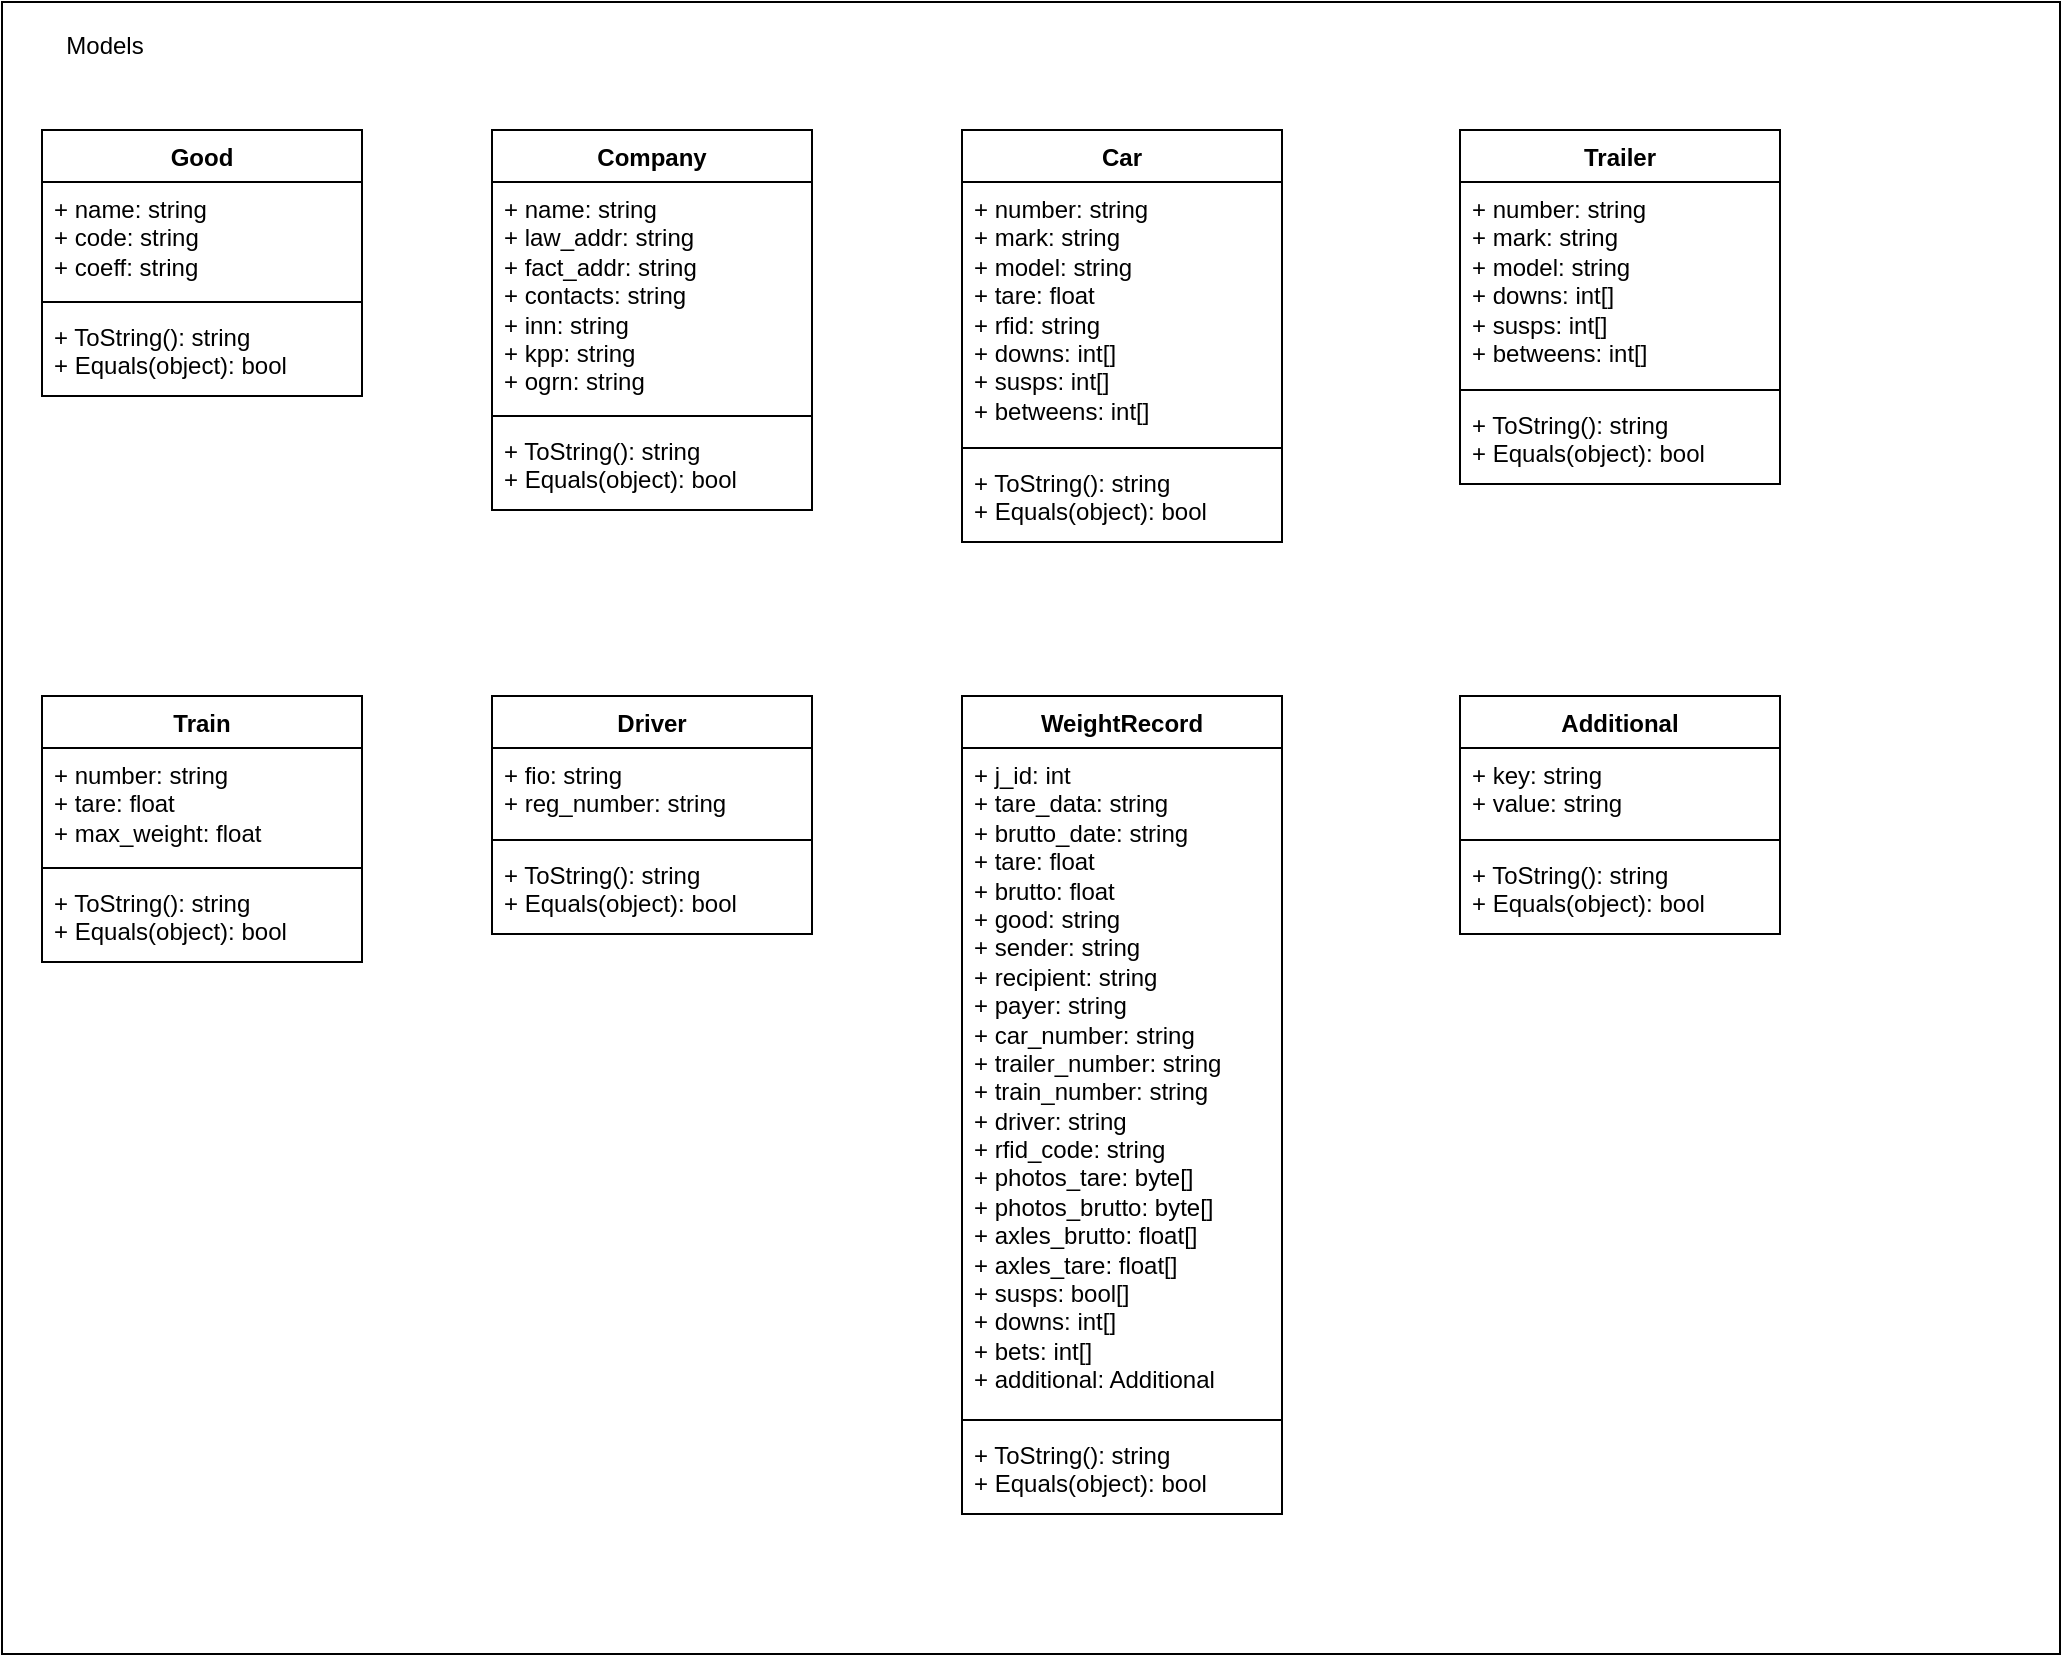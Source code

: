 <mxfile version="21.6.3" type="github">
  <diagram name="Страница 1" id="gkCn0t3qg-tjPsTw_MEk">
    <mxGraphModel dx="1462" dy="566" grid="0" gridSize="10" guides="1" tooltips="1" connect="1" arrows="1" fold="1" page="0" pageScale="1" pageWidth="827" pageHeight="1169" math="0" shadow="0">
      <root>
        <mxCell id="0" />
        <mxCell id="1" parent="0" />
        <mxCell id="g_xd1nZqbCpSabqKIIiM-1" value="" style="rounded=0;whiteSpace=wrap;html=1;" vertex="1" parent="1">
          <mxGeometry x="-77" y="104" width="1029" height="826" as="geometry" />
        </mxCell>
        <mxCell id="g_xd1nZqbCpSabqKIIiM-2" value="Models" style="text;html=1;strokeColor=none;fillColor=none;align=center;verticalAlign=middle;whiteSpace=wrap;rounded=0;" vertex="1" parent="1">
          <mxGeometry x="-77" y="104" width="103" height="43" as="geometry" />
        </mxCell>
        <mxCell id="g_xd1nZqbCpSabqKIIiM-17" value="Good" style="swimlane;fontStyle=1;align=center;verticalAlign=top;childLayout=stackLayout;horizontal=1;startSize=26;horizontalStack=0;resizeParent=1;resizeParentMax=0;resizeLast=0;collapsible=1;marginBottom=0;whiteSpace=wrap;html=1;" vertex="1" parent="1">
          <mxGeometry x="-57" y="168" width="160" height="133" as="geometry" />
        </mxCell>
        <mxCell id="g_xd1nZqbCpSabqKIIiM-18" value="+ name: string&lt;br&gt;+ code: string&lt;br&gt;+ coeff: string&lt;br&gt;" style="text;strokeColor=none;fillColor=none;align=left;verticalAlign=top;spacingLeft=4;spacingRight=4;overflow=hidden;rotatable=0;points=[[0,0.5],[1,0.5]];portConstraint=eastwest;whiteSpace=wrap;html=1;" vertex="1" parent="g_xd1nZqbCpSabqKIIiM-17">
          <mxGeometry y="26" width="160" height="56" as="geometry" />
        </mxCell>
        <mxCell id="g_xd1nZqbCpSabqKIIiM-19" value="" style="line;strokeWidth=1;fillColor=none;align=left;verticalAlign=middle;spacingTop=-1;spacingLeft=3;spacingRight=3;rotatable=0;labelPosition=right;points=[];portConstraint=eastwest;strokeColor=inherit;" vertex="1" parent="g_xd1nZqbCpSabqKIIiM-17">
          <mxGeometry y="82" width="160" height="8" as="geometry" />
        </mxCell>
        <mxCell id="g_xd1nZqbCpSabqKIIiM-20" value="+ ToString(): string&lt;br&gt;+ Equals(object): bool" style="text;strokeColor=none;fillColor=none;align=left;verticalAlign=top;spacingLeft=4;spacingRight=4;overflow=hidden;rotatable=0;points=[[0,0.5],[1,0.5]];portConstraint=eastwest;whiteSpace=wrap;html=1;" vertex="1" parent="g_xd1nZqbCpSabqKIIiM-17">
          <mxGeometry y="90" width="160" height="43" as="geometry" />
        </mxCell>
        <mxCell id="g_xd1nZqbCpSabqKIIiM-21" value="Company" style="swimlane;fontStyle=1;align=center;verticalAlign=top;childLayout=stackLayout;horizontal=1;startSize=26;horizontalStack=0;resizeParent=1;resizeParentMax=0;resizeLast=0;collapsible=1;marginBottom=0;whiteSpace=wrap;html=1;" vertex="1" parent="1">
          <mxGeometry x="168" y="168" width="160" height="190" as="geometry" />
        </mxCell>
        <mxCell id="g_xd1nZqbCpSabqKIIiM-22" value="+ name: string&lt;br&gt;+ law_addr: string&lt;br&gt;+ fact_addr: string&lt;br&gt;+ contacts: string&lt;br&gt;+ inn: string&lt;br&gt;+ kpp: string&lt;br&gt;+ ogrn: string" style="text;strokeColor=none;fillColor=none;align=left;verticalAlign=top;spacingLeft=4;spacingRight=4;overflow=hidden;rotatable=0;points=[[0,0.5],[1,0.5]];portConstraint=eastwest;whiteSpace=wrap;html=1;" vertex="1" parent="g_xd1nZqbCpSabqKIIiM-21">
          <mxGeometry y="26" width="160" height="113" as="geometry" />
        </mxCell>
        <mxCell id="g_xd1nZqbCpSabqKIIiM-23" value="" style="line;strokeWidth=1;fillColor=none;align=left;verticalAlign=middle;spacingTop=-1;spacingLeft=3;spacingRight=3;rotatable=0;labelPosition=right;points=[];portConstraint=eastwest;strokeColor=inherit;" vertex="1" parent="g_xd1nZqbCpSabqKIIiM-21">
          <mxGeometry y="139" width="160" height="8" as="geometry" />
        </mxCell>
        <mxCell id="g_xd1nZqbCpSabqKIIiM-24" value="+ ToString(): string&lt;br&gt;+ Equals(object): bool" style="text;strokeColor=none;fillColor=none;align=left;verticalAlign=top;spacingLeft=4;spacingRight=4;overflow=hidden;rotatable=0;points=[[0,0.5],[1,0.5]];portConstraint=eastwest;whiteSpace=wrap;html=1;" vertex="1" parent="g_xd1nZqbCpSabqKIIiM-21">
          <mxGeometry y="147" width="160" height="43" as="geometry" />
        </mxCell>
        <mxCell id="g_xd1nZqbCpSabqKIIiM-25" value="Car" style="swimlane;fontStyle=1;align=center;verticalAlign=top;childLayout=stackLayout;horizontal=1;startSize=26;horizontalStack=0;resizeParent=1;resizeParentMax=0;resizeLast=0;collapsible=1;marginBottom=0;whiteSpace=wrap;html=1;" vertex="1" parent="1">
          <mxGeometry x="403" y="168" width="160" height="206" as="geometry" />
        </mxCell>
        <mxCell id="g_xd1nZqbCpSabqKIIiM-26" value="+ number: string&lt;br&gt;+ mark: string&lt;br&gt;+ model: string&lt;br&gt;+ tare: float&lt;br&gt;+ rfid: string&lt;br&gt;+ downs: int[]&lt;br&gt;+ susps: int[]&lt;br&gt;+ betweens: int[]" style="text;strokeColor=none;fillColor=none;align=left;verticalAlign=top;spacingLeft=4;spacingRight=4;overflow=hidden;rotatable=0;points=[[0,0.5],[1,0.5]];portConstraint=eastwest;whiteSpace=wrap;html=1;" vertex="1" parent="g_xd1nZqbCpSabqKIIiM-25">
          <mxGeometry y="26" width="160" height="129" as="geometry" />
        </mxCell>
        <mxCell id="g_xd1nZqbCpSabqKIIiM-27" value="" style="line;strokeWidth=1;fillColor=none;align=left;verticalAlign=middle;spacingTop=-1;spacingLeft=3;spacingRight=3;rotatable=0;labelPosition=right;points=[];portConstraint=eastwest;strokeColor=inherit;" vertex="1" parent="g_xd1nZqbCpSabqKIIiM-25">
          <mxGeometry y="155" width="160" height="8" as="geometry" />
        </mxCell>
        <mxCell id="g_xd1nZqbCpSabqKIIiM-28" value="+ ToString(): string&lt;br&gt;+ Equals(object): bool" style="text;strokeColor=none;fillColor=none;align=left;verticalAlign=top;spacingLeft=4;spacingRight=4;overflow=hidden;rotatable=0;points=[[0,0.5],[1,0.5]];portConstraint=eastwest;whiteSpace=wrap;html=1;" vertex="1" parent="g_xd1nZqbCpSabqKIIiM-25">
          <mxGeometry y="163" width="160" height="43" as="geometry" />
        </mxCell>
        <mxCell id="g_xd1nZqbCpSabqKIIiM-29" value="Trailer" style="swimlane;fontStyle=1;align=center;verticalAlign=top;childLayout=stackLayout;horizontal=1;startSize=26;horizontalStack=0;resizeParent=1;resizeParentMax=0;resizeLast=0;collapsible=1;marginBottom=0;whiteSpace=wrap;html=1;" vertex="1" parent="1">
          <mxGeometry x="652" y="168" width="160" height="177" as="geometry" />
        </mxCell>
        <mxCell id="g_xd1nZqbCpSabqKIIiM-30" value="+ number: string&lt;br&gt;+ mark: string&lt;br&gt;+ model: string&lt;br&gt;+ downs: int[]&lt;br&gt;+ susps: int[]&lt;br&gt;+ betweens: int[]" style="text;strokeColor=none;fillColor=none;align=left;verticalAlign=top;spacingLeft=4;spacingRight=4;overflow=hidden;rotatable=0;points=[[0,0.5],[1,0.5]];portConstraint=eastwest;whiteSpace=wrap;html=1;" vertex="1" parent="g_xd1nZqbCpSabqKIIiM-29">
          <mxGeometry y="26" width="160" height="100" as="geometry" />
        </mxCell>
        <mxCell id="g_xd1nZqbCpSabqKIIiM-31" value="" style="line;strokeWidth=1;fillColor=none;align=left;verticalAlign=middle;spacingTop=-1;spacingLeft=3;spacingRight=3;rotatable=0;labelPosition=right;points=[];portConstraint=eastwest;strokeColor=inherit;" vertex="1" parent="g_xd1nZqbCpSabqKIIiM-29">
          <mxGeometry y="126" width="160" height="8" as="geometry" />
        </mxCell>
        <mxCell id="g_xd1nZqbCpSabqKIIiM-32" value="+ ToString(): string&lt;br&gt;+ Equals(object): bool" style="text;strokeColor=none;fillColor=none;align=left;verticalAlign=top;spacingLeft=4;spacingRight=4;overflow=hidden;rotatable=0;points=[[0,0.5],[1,0.5]];portConstraint=eastwest;whiteSpace=wrap;html=1;" vertex="1" parent="g_xd1nZqbCpSabqKIIiM-29">
          <mxGeometry y="134" width="160" height="43" as="geometry" />
        </mxCell>
        <mxCell id="g_xd1nZqbCpSabqKIIiM-33" value="Train" style="swimlane;fontStyle=1;align=center;verticalAlign=top;childLayout=stackLayout;horizontal=1;startSize=26;horizontalStack=0;resizeParent=1;resizeParentMax=0;resizeLast=0;collapsible=1;marginBottom=0;whiteSpace=wrap;html=1;" vertex="1" parent="1">
          <mxGeometry x="-57" y="451" width="160" height="133" as="geometry" />
        </mxCell>
        <mxCell id="g_xd1nZqbCpSabqKIIiM-34" value="+ number: string&lt;br&gt;+ tare: float&lt;br&gt;+ max_weight: float" style="text;strokeColor=none;fillColor=none;align=left;verticalAlign=top;spacingLeft=4;spacingRight=4;overflow=hidden;rotatable=0;points=[[0,0.5],[1,0.5]];portConstraint=eastwest;whiteSpace=wrap;html=1;" vertex="1" parent="g_xd1nZqbCpSabqKIIiM-33">
          <mxGeometry y="26" width="160" height="56" as="geometry" />
        </mxCell>
        <mxCell id="g_xd1nZqbCpSabqKIIiM-35" value="" style="line;strokeWidth=1;fillColor=none;align=left;verticalAlign=middle;spacingTop=-1;spacingLeft=3;spacingRight=3;rotatable=0;labelPosition=right;points=[];portConstraint=eastwest;strokeColor=inherit;" vertex="1" parent="g_xd1nZqbCpSabqKIIiM-33">
          <mxGeometry y="82" width="160" height="8" as="geometry" />
        </mxCell>
        <mxCell id="g_xd1nZqbCpSabqKIIiM-36" value="+ ToString(): string&lt;br&gt;+ Equals(object): bool" style="text;strokeColor=none;fillColor=none;align=left;verticalAlign=top;spacingLeft=4;spacingRight=4;overflow=hidden;rotatable=0;points=[[0,0.5],[1,0.5]];portConstraint=eastwest;whiteSpace=wrap;html=1;" vertex="1" parent="g_xd1nZqbCpSabqKIIiM-33">
          <mxGeometry y="90" width="160" height="43" as="geometry" />
        </mxCell>
        <mxCell id="g_xd1nZqbCpSabqKIIiM-37" value="Driver" style="swimlane;fontStyle=1;align=center;verticalAlign=top;childLayout=stackLayout;horizontal=1;startSize=26;horizontalStack=0;resizeParent=1;resizeParentMax=0;resizeLast=0;collapsible=1;marginBottom=0;whiteSpace=wrap;html=1;" vertex="1" parent="1">
          <mxGeometry x="168" y="451" width="160" height="119" as="geometry" />
        </mxCell>
        <mxCell id="g_xd1nZqbCpSabqKIIiM-38" value="+ fio: string&lt;br&gt;+ reg_number: string" style="text;strokeColor=none;fillColor=none;align=left;verticalAlign=top;spacingLeft=4;spacingRight=4;overflow=hidden;rotatable=0;points=[[0,0.5],[1,0.5]];portConstraint=eastwest;whiteSpace=wrap;html=1;" vertex="1" parent="g_xd1nZqbCpSabqKIIiM-37">
          <mxGeometry y="26" width="160" height="42" as="geometry" />
        </mxCell>
        <mxCell id="g_xd1nZqbCpSabqKIIiM-39" value="" style="line;strokeWidth=1;fillColor=none;align=left;verticalAlign=middle;spacingTop=-1;spacingLeft=3;spacingRight=3;rotatable=0;labelPosition=right;points=[];portConstraint=eastwest;strokeColor=inherit;" vertex="1" parent="g_xd1nZqbCpSabqKIIiM-37">
          <mxGeometry y="68" width="160" height="8" as="geometry" />
        </mxCell>
        <mxCell id="g_xd1nZqbCpSabqKIIiM-40" value="+ ToString(): string&lt;br&gt;+ Equals(object): bool" style="text;strokeColor=none;fillColor=none;align=left;verticalAlign=top;spacingLeft=4;spacingRight=4;overflow=hidden;rotatable=0;points=[[0,0.5],[1,0.5]];portConstraint=eastwest;whiteSpace=wrap;html=1;" vertex="1" parent="g_xd1nZqbCpSabqKIIiM-37">
          <mxGeometry y="76" width="160" height="43" as="geometry" />
        </mxCell>
        <mxCell id="g_xd1nZqbCpSabqKIIiM-41" value="WeightRecord" style="swimlane;fontStyle=1;align=center;verticalAlign=top;childLayout=stackLayout;horizontal=1;startSize=26;horizontalStack=0;resizeParent=1;resizeParentMax=0;resizeLast=0;collapsible=1;marginBottom=0;whiteSpace=wrap;html=1;" vertex="1" parent="1">
          <mxGeometry x="403" y="451" width="160" height="409" as="geometry" />
        </mxCell>
        <mxCell id="g_xd1nZqbCpSabqKIIiM-42" value="+ j_id: int&lt;br&gt;+ tare_data: string&lt;br&gt;+ brutto_date: string&lt;br&gt;+ tare: float&lt;br&gt;+ brutto: float&lt;br&gt;+ good: string&lt;br&gt;+ sender: string&lt;br&gt;+ recipient: string&lt;br&gt;+ payer: string&lt;br&gt;+ car_number: string&lt;br&gt;+ trailer_number: string&lt;br&gt;+ train_number: string&lt;br&gt;+ driver: string&lt;br&gt;+ rfid_code: string&lt;br&gt;+ photos_tare: byte[]&lt;br&gt;+ photos_brutto: byte[]&lt;br&gt;+ axles_brutto: float[]&lt;br&gt;+ axles_tare: float[]&lt;br&gt;+ susps: bool[]&lt;br&gt;+ downs: int[]&lt;br&gt;+ bets: int[]&lt;br&gt;+ additional: Additional" style="text;strokeColor=none;fillColor=none;align=left;verticalAlign=top;spacingLeft=4;spacingRight=4;overflow=hidden;rotatable=0;points=[[0,0.5],[1,0.5]];portConstraint=eastwest;whiteSpace=wrap;html=1;" vertex="1" parent="g_xd1nZqbCpSabqKIIiM-41">
          <mxGeometry y="26" width="160" height="332" as="geometry" />
        </mxCell>
        <mxCell id="g_xd1nZqbCpSabqKIIiM-43" value="" style="line;strokeWidth=1;fillColor=none;align=left;verticalAlign=middle;spacingTop=-1;spacingLeft=3;spacingRight=3;rotatable=0;labelPosition=right;points=[];portConstraint=eastwest;strokeColor=inherit;" vertex="1" parent="g_xd1nZqbCpSabqKIIiM-41">
          <mxGeometry y="358" width="160" height="8" as="geometry" />
        </mxCell>
        <mxCell id="g_xd1nZqbCpSabqKIIiM-44" value="+ ToString(): string&lt;br&gt;+ Equals(object): bool" style="text;strokeColor=none;fillColor=none;align=left;verticalAlign=top;spacingLeft=4;spacingRight=4;overflow=hidden;rotatable=0;points=[[0,0.5],[1,0.5]];portConstraint=eastwest;whiteSpace=wrap;html=1;" vertex="1" parent="g_xd1nZqbCpSabqKIIiM-41">
          <mxGeometry y="366" width="160" height="43" as="geometry" />
        </mxCell>
        <mxCell id="g_xd1nZqbCpSabqKIIiM-49" value="Additional" style="swimlane;fontStyle=1;align=center;verticalAlign=top;childLayout=stackLayout;horizontal=1;startSize=26;horizontalStack=0;resizeParent=1;resizeParentMax=0;resizeLast=0;collapsible=1;marginBottom=0;whiteSpace=wrap;html=1;" vertex="1" parent="1">
          <mxGeometry x="652" y="451" width="160" height="119" as="geometry" />
        </mxCell>
        <mxCell id="g_xd1nZqbCpSabqKIIiM-50" value="+ key: string&lt;br&gt;+ value: string" style="text;strokeColor=none;fillColor=none;align=left;verticalAlign=top;spacingLeft=4;spacingRight=4;overflow=hidden;rotatable=0;points=[[0,0.5],[1,0.5]];portConstraint=eastwest;whiteSpace=wrap;html=1;" vertex="1" parent="g_xd1nZqbCpSabqKIIiM-49">
          <mxGeometry y="26" width="160" height="42" as="geometry" />
        </mxCell>
        <mxCell id="g_xd1nZqbCpSabqKIIiM-51" value="" style="line;strokeWidth=1;fillColor=none;align=left;verticalAlign=middle;spacingTop=-1;spacingLeft=3;spacingRight=3;rotatable=0;labelPosition=right;points=[];portConstraint=eastwest;strokeColor=inherit;" vertex="1" parent="g_xd1nZqbCpSabqKIIiM-49">
          <mxGeometry y="68" width="160" height="8" as="geometry" />
        </mxCell>
        <mxCell id="g_xd1nZqbCpSabqKIIiM-52" value="+ ToString(): string&lt;br&gt;+ Equals(object): bool" style="text;strokeColor=none;fillColor=none;align=left;verticalAlign=top;spacingLeft=4;spacingRight=4;overflow=hidden;rotatable=0;points=[[0,0.5],[1,0.5]];portConstraint=eastwest;whiteSpace=wrap;html=1;" vertex="1" parent="g_xd1nZqbCpSabqKIIiM-49">
          <mxGeometry y="76" width="160" height="43" as="geometry" />
        </mxCell>
      </root>
    </mxGraphModel>
  </diagram>
</mxfile>

